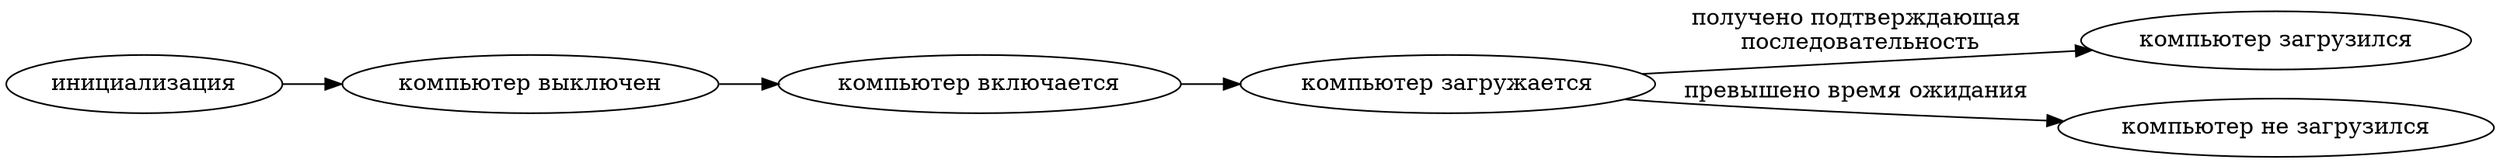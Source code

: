 digraph g {
	rankdir = LR

	"инициализация" -> "компьютер выключен"
	"компьютер выключен" -> "компьютер включается"
	"компьютер включается" -> "компьютер загружается"
	"компьютер загружается" -> "компьютер загрузился" [label="получено подтверждающая
 последовательность"]
	"компьютер загружается" -> "компьютер не загрузился" [label="превышено время ожидания"]
}
